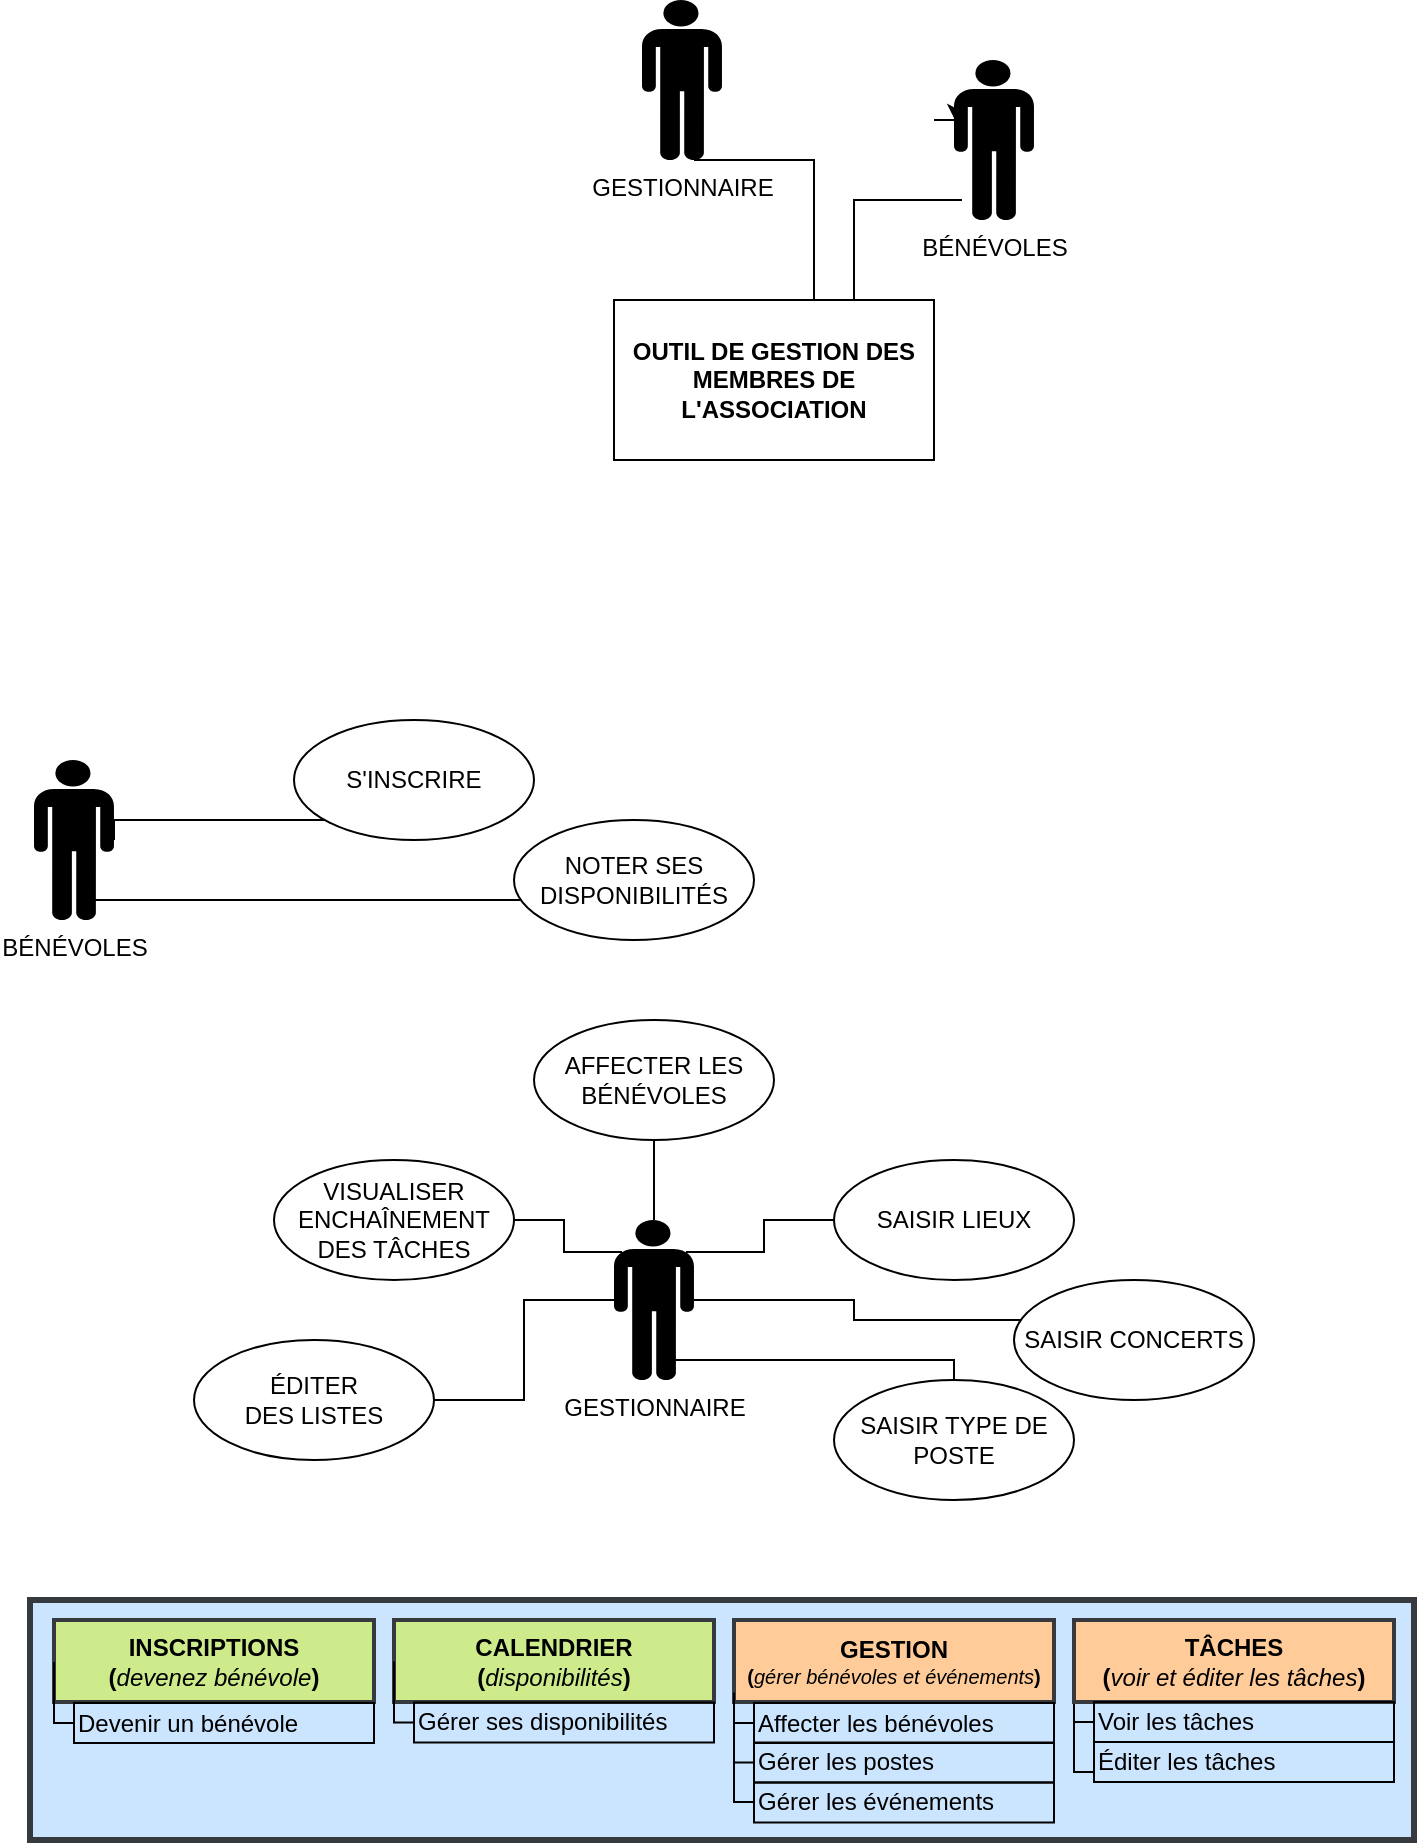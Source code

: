 <mxfile version="15.3.8" type="github">
  <diagram id="C5RBs43oDa-KdzZeNtuy" name="Page-1">
    <mxGraphModel dx="865" dy="479" grid="1" gridSize="10" guides="1" tooltips="1" connect="1" arrows="1" fold="1" page="1" pageScale="1" pageWidth="827" pageHeight="1169" math="0" shadow="0">
      <root>
        <mxCell id="WIyWlLk6GJQsqaUBKTNV-0" />
        <mxCell id="WIyWlLk6GJQsqaUBKTNV-1" parent="WIyWlLk6GJQsqaUBKTNV-0" />
        <mxCell id="_pYosGrHa2MGI-XEjOZO-3" value="&lt;b&gt;OUTIL DE GESTION DES MEMBRES DE L&#39;ASSOCIATION&lt;/b&gt;" style="whiteSpace=wrap;html=1;" vertex="1" parent="WIyWlLk6GJQsqaUBKTNV-1">
          <mxGeometry x="360" y="240" width="160" height="80" as="geometry" />
        </mxCell>
        <mxCell id="_pYosGrHa2MGI-XEjOZO-16" style="edgeStyle=orthogonalEdgeStyle;rounded=0;orthogonalLoop=1;jettySize=auto;html=1;exitX=0.65;exitY=1;exitDx=0;exitDy=0;exitPerimeter=0;entryX=0.625;entryY=0;entryDx=0;entryDy=0;entryPerimeter=0;endArrow=none;endFill=0;" edge="1" parent="WIyWlLk6GJQsqaUBKTNV-1" source="_pYosGrHa2MGI-XEjOZO-8" target="_pYosGrHa2MGI-XEjOZO-3">
          <mxGeometry relative="1" as="geometry">
            <Array as="points">
              <mxPoint x="460" y="170" />
            </Array>
          </mxGeometry>
        </mxCell>
        <mxCell id="_pYosGrHa2MGI-XEjOZO-8" value="GESTIONNAIRE" style="shape=mxgraph.signs.people.man_1;html=1;pointerEvents=1;fillColor=#000000;strokeColor=none;verticalLabelPosition=bottom;verticalAlign=top;align=center;sketch=0;" vertex="1" parent="WIyWlLk6GJQsqaUBKTNV-1">
          <mxGeometry x="374" y="90" width="40" height="80" as="geometry" />
        </mxCell>
        <mxCell id="_pYosGrHa2MGI-XEjOZO-14" style="edgeStyle=orthogonalEdgeStyle;rounded=0;orthogonalLoop=1;jettySize=auto;html=1;exitX=0.35;exitY=1;exitDx=0;exitDy=0;exitPerimeter=0;entryX=0.75;entryY=0;entryDx=0;entryDy=0;endArrow=none;endFill=0;" edge="1" parent="WIyWlLk6GJQsqaUBKTNV-1" target="_pYosGrHa2MGI-XEjOZO-3">
          <mxGeometry relative="1" as="geometry">
            <mxPoint x="534" y="190" as="sourcePoint" />
            <Array as="points">
              <mxPoint x="480" y="190" />
            </Array>
          </mxGeometry>
        </mxCell>
        <mxCell id="_pYosGrHa2MGI-XEjOZO-12" style="edgeStyle=orthogonalEdgeStyle;rounded=0;orthogonalLoop=1;jettySize=auto;html=1;exitX=0;exitY=0.5;exitDx=0;exitDy=0;exitPerimeter=0;entryX=0.275;entryY=0.513;entryDx=0;entryDy=0;entryPerimeter=0;" edge="1" parent="WIyWlLk6GJQsqaUBKTNV-1">
          <mxGeometry relative="1" as="geometry">
            <mxPoint x="520" y="150" as="sourcePoint" />
            <mxPoint x="531" y="151.04" as="targetPoint" />
          </mxGeometry>
        </mxCell>
        <mxCell id="_pYosGrHa2MGI-XEjOZO-35" style="edgeStyle=orthogonalEdgeStyle;rounded=0;orthogonalLoop=1;jettySize=auto;html=1;exitX=0.65;exitY=1;exitDx=0;exitDy=0;exitPerimeter=0;endArrow=none;endFill=0;" edge="1" parent="WIyWlLk6GJQsqaUBKTNV-1" source="_pYosGrHa2MGI-XEjOZO-23" target="_pYosGrHa2MGI-XEjOZO-33">
          <mxGeometry relative="1" as="geometry">
            <Array as="points">
              <mxPoint x="386" y="770" />
              <mxPoint x="530" y="770" />
            </Array>
          </mxGeometry>
        </mxCell>
        <mxCell id="_pYosGrHa2MGI-XEjOZO-36" style="edgeStyle=orthogonalEdgeStyle;rounded=0;orthogonalLoop=1;jettySize=auto;html=1;exitX=1;exitY=0.5;exitDx=0;exitDy=0;exitPerimeter=0;entryX=0;entryY=0;entryDx=0;entryDy=0;endArrow=none;endFill=0;" edge="1" parent="WIyWlLk6GJQsqaUBKTNV-1" source="_pYosGrHa2MGI-XEjOZO-23" target="_pYosGrHa2MGI-XEjOZO-32">
          <mxGeometry relative="1" as="geometry">
            <Array as="points">
              <mxPoint x="480" y="740" />
              <mxPoint x="480" y="750" />
              <mxPoint x="578" y="750" />
            </Array>
          </mxGeometry>
        </mxCell>
        <mxCell id="_pYosGrHa2MGI-XEjOZO-37" style="edgeStyle=orthogonalEdgeStyle;rounded=0;orthogonalLoop=1;jettySize=auto;html=1;exitX=0.9;exitY=0.2;exitDx=0;exitDy=0;exitPerimeter=0;endArrow=none;endFill=0;" edge="1" parent="WIyWlLk6GJQsqaUBKTNV-1" source="_pYosGrHa2MGI-XEjOZO-23" target="_pYosGrHa2MGI-XEjOZO-31">
          <mxGeometry relative="1" as="geometry" />
        </mxCell>
        <mxCell id="_pYosGrHa2MGI-XEjOZO-39" style="edgeStyle=orthogonalEdgeStyle;rounded=0;orthogonalLoop=1;jettySize=auto;html=1;exitX=0.5;exitY=0;exitDx=0;exitDy=0;exitPerimeter=0;endArrow=none;endFill=0;entryX=0.5;entryY=1;entryDx=0;entryDy=0;" edge="1" parent="WIyWlLk6GJQsqaUBKTNV-1" source="_pYosGrHa2MGI-XEjOZO-23" target="_pYosGrHa2MGI-XEjOZO-38">
          <mxGeometry relative="1" as="geometry">
            <mxPoint x="380" y="670" as="targetPoint" />
          </mxGeometry>
        </mxCell>
        <mxCell id="_pYosGrHa2MGI-XEjOZO-42" style="edgeStyle=orthogonalEdgeStyle;rounded=0;orthogonalLoop=1;jettySize=auto;html=1;exitX=0.1;exitY=0.2;exitDx=0;exitDy=0;exitPerimeter=0;entryX=1;entryY=0.5;entryDx=0;entryDy=0;endArrow=none;endFill=0;" edge="1" parent="WIyWlLk6GJQsqaUBKTNV-1" source="_pYosGrHa2MGI-XEjOZO-23" target="_pYosGrHa2MGI-XEjOZO-40">
          <mxGeometry relative="1" as="geometry" />
        </mxCell>
        <mxCell id="_pYosGrHa2MGI-XEjOZO-43" style="edgeStyle=orthogonalEdgeStyle;rounded=0;orthogonalLoop=1;jettySize=auto;html=1;exitX=0;exitY=0.5;exitDx=0;exitDy=0;exitPerimeter=0;endArrow=none;endFill=0;" edge="1" parent="WIyWlLk6GJQsqaUBKTNV-1" source="_pYosGrHa2MGI-XEjOZO-23" target="_pYosGrHa2MGI-XEjOZO-41">
          <mxGeometry relative="1" as="geometry" />
        </mxCell>
        <mxCell id="_pYosGrHa2MGI-XEjOZO-23" value="GESTIONNAIRE" style="shape=mxgraph.signs.people.man_1;html=1;pointerEvents=1;fillColor=#000000;strokeColor=none;verticalLabelPosition=bottom;verticalAlign=top;align=center;sketch=0;" vertex="1" parent="WIyWlLk6GJQsqaUBKTNV-1">
          <mxGeometry x="360" y="700" width="40" height="80" as="geometry" />
        </mxCell>
        <mxCell id="_pYosGrHa2MGI-XEjOZO-24" value="BÉNÉVOLES" style="shape=mxgraph.signs.people.man_1;html=1;pointerEvents=1;fillColor=#000000;strokeColor=none;verticalLabelPosition=bottom;verticalAlign=top;align=center;sketch=0;" vertex="1" parent="WIyWlLk6GJQsqaUBKTNV-1">
          <mxGeometry x="530" y="120" width="40" height="80" as="geometry" />
        </mxCell>
        <mxCell id="_pYosGrHa2MGI-XEjOZO-28" style="edgeStyle=orthogonalEdgeStyle;rounded=0;orthogonalLoop=1;jettySize=auto;html=1;exitX=1;exitY=0.5;exitDx=0;exitDy=0;exitPerimeter=0;entryX=0;entryY=1;entryDx=0;entryDy=0;endArrow=none;endFill=0;" edge="1" parent="WIyWlLk6GJQsqaUBKTNV-1" source="_pYosGrHa2MGI-XEjOZO-25" target="_pYosGrHa2MGI-XEjOZO-26">
          <mxGeometry relative="1" as="geometry">
            <Array as="points">
              <mxPoint x="110" y="500" />
              <mxPoint x="223" y="500" />
              <mxPoint x="223" y="501" />
            </Array>
          </mxGeometry>
        </mxCell>
        <mxCell id="_pYosGrHa2MGI-XEjOZO-29" style="edgeStyle=orthogonalEdgeStyle;rounded=0;orthogonalLoop=1;jettySize=auto;html=1;exitX=0.65;exitY=1;exitDx=0;exitDy=0;exitPerimeter=0;endArrow=none;endFill=0;" edge="1" parent="WIyWlLk6GJQsqaUBKTNV-1" source="_pYosGrHa2MGI-XEjOZO-25">
          <mxGeometry relative="1" as="geometry">
            <mxPoint x="360" y="500" as="targetPoint" />
            <Array as="points">
              <mxPoint x="96" y="540" />
              <mxPoint x="360" y="540" />
            </Array>
          </mxGeometry>
        </mxCell>
        <mxCell id="_pYosGrHa2MGI-XEjOZO-25" value="BÉNÉVOLES" style="shape=mxgraph.signs.people.man_1;html=1;pointerEvents=1;fillColor=#000000;strokeColor=none;verticalLabelPosition=bottom;verticalAlign=top;align=center;sketch=0;" vertex="1" parent="WIyWlLk6GJQsqaUBKTNV-1">
          <mxGeometry x="70" y="470" width="40" height="80" as="geometry" />
        </mxCell>
        <mxCell id="_pYosGrHa2MGI-XEjOZO-26" value="S&#39;INSCRIRE" style="ellipse;whiteSpace=wrap;html=1;" vertex="1" parent="WIyWlLk6GJQsqaUBKTNV-1">
          <mxGeometry x="200" y="450" width="120" height="60" as="geometry" />
        </mxCell>
        <mxCell id="_pYosGrHa2MGI-XEjOZO-27" value="&lt;div&gt;NOTER SES&lt;/div&gt;&lt;div&gt;DISPONIBILITÉS&lt;br&gt;&lt;/div&gt;" style="ellipse;whiteSpace=wrap;html=1;" vertex="1" parent="WIyWlLk6GJQsqaUBKTNV-1">
          <mxGeometry x="310" y="500" width="120" height="60" as="geometry" />
        </mxCell>
        <mxCell id="_pYosGrHa2MGI-XEjOZO-31" value="SAISIR LIEUX" style="ellipse;whiteSpace=wrap;html=1;" vertex="1" parent="WIyWlLk6GJQsqaUBKTNV-1">
          <mxGeometry x="470" y="670" width="120" height="60" as="geometry" />
        </mxCell>
        <mxCell id="_pYosGrHa2MGI-XEjOZO-32" value="SAISIR CONCERTS" style="ellipse;whiteSpace=wrap;html=1;" vertex="1" parent="WIyWlLk6GJQsqaUBKTNV-1">
          <mxGeometry x="560" y="730" width="120" height="60" as="geometry" />
        </mxCell>
        <mxCell id="_pYosGrHa2MGI-XEjOZO-33" value="&lt;div&gt;SAISIR TYPE DE&lt;/div&gt;&lt;div&gt;POSTE&lt;br&gt;&lt;/div&gt;" style="ellipse;whiteSpace=wrap;html=1;" vertex="1" parent="WIyWlLk6GJQsqaUBKTNV-1">
          <mxGeometry x="470" y="780" width="120" height="60" as="geometry" />
        </mxCell>
        <mxCell id="_pYosGrHa2MGI-XEjOZO-38" value="&lt;div&gt;AFFECTER LES&lt;/div&gt;&lt;div&gt;BÉNÉVOLES&lt;br&gt;&lt;/div&gt;" style="ellipse;whiteSpace=wrap;html=1;" vertex="1" parent="WIyWlLk6GJQsqaUBKTNV-1">
          <mxGeometry x="320" y="600" width="120" height="60" as="geometry" />
        </mxCell>
        <mxCell id="_pYosGrHa2MGI-XEjOZO-40" value="&lt;div&gt;VISUALISER&lt;/div&gt;&lt;div&gt;ENCHAÎNEMENT&lt;/div&gt;&lt;div&gt;DES TÂCHES&lt;/div&gt;" style="ellipse;whiteSpace=wrap;html=1;" vertex="1" parent="WIyWlLk6GJQsqaUBKTNV-1">
          <mxGeometry x="190" y="670" width="120" height="60" as="geometry" />
        </mxCell>
        <mxCell id="_pYosGrHa2MGI-XEjOZO-41" value="&lt;div&gt;ÉDITER&lt;/div&gt;&lt;div&gt;DES LISTES&lt;br&gt;&lt;/div&gt;" style="ellipse;whiteSpace=wrap;html=1;" vertex="1" parent="WIyWlLk6GJQsqaUBKTNV-1">
          <mxGeometry x="150" y="760" width="120" height="60" as="geometry" />
        </mxCell>
        <mxCell id="_pYosGrHa2MGI-XEjOZO-44" value="" style="whiteSpace=wrap;html=1;fillColor=#cce5ff;strokeColor=#36393d;strokeWidth=3;" vertex="1" parent="WIyWlLk6GJQsqaUBKTNV-1">
          <mxGeometry x="68" y="890" width="692" height="120" as="geometry" />
        </mxCell>
        <mxCell id="_pYosGrHa2MGI-XEjOZO-80" style="edgeStyle=orthogonalEdgeStyle;rounded=0;orthogonalLoop=1;jettySize=auto;html=1;exitX=0;exitY=0.75;exitDx=0;exitDy=0;entryX=0;entryY=0.5;entryDx=0;entryDy=0;endArrow=none;endFill=0;" edge="1" parent="WIyWlLk6GJQsqaUBKTNV-1" source="_pYosGrHa2MGI-XEjOZO-55" target="_pYosGrHa2MGI-XEjOZO-74">
          <mxGeometry relative="1" as="geometry">
            <Array as="points">
              <mxPoint x="420" y="952" />
            </Array>
          </mxGeometry>
        </mxCell>
        <mxCell id="_pYosGrHa2MGI-XEjOZO-55" value="&lt;div&gt;&lt;b&gt;GESTION&lt;/b&gt;&lt;/div&gt;&lt;div style=&quot;font-size: 10px&quot;&gt;&lt;b&gt;(&lt;/b&gt;&lt;i&gt;gérer bénévoles et événements&lt;/i&gt;&lt;b&gt;)&lt;/b&gt;&lt;br&gt;&lt;/div&gt;" style="whiteSpace=wrap;html=1;fillColor=#ffcc99;strokeColor=#36393d;strokeWidth=2;" vertex="1" parent="WIyWlLk6GJQsqaUBKTNV-1">
          <mxGeometry x="420" y="900" width="160" height="41" as="geometry" />
        </mxCell>
        <mxCell id="_pYosGrHa2MGI-XEjOZO-65" style="edgeStyle=orthogonalEdgeStyle;rounded=0;orthogonalLoop=1;jettySize=auto;html=1;entryX=0;entryY=0.75;entryDx=0;entryDy=0;endArrow=none;endFill=0;exitX=0;exitY=1;exitDx=0;exitDy=0;" edge="1" parent="WIyWlLk6GJQsqaUBKTNV-1" source="_pYosGrHa2MGI-XEjOZO-57" target="_pYosGrHa2MGI-XEjOZO-62">
          <mxGeometry relative="1" as="geometry">
            <Array as="points">
              <mxPoint x="590" y="976" />
            </Array>
          </mxGeometry>
        </mxCell>
        <mxCell id="_pYosGrHa2MGI-XEjOZO-67" style="edgeStyle=orthogonalEdgeStyle;rounded=0;orthogonalLoop=1;jettySize=auto;html=1;exitX=0;exitY=1;exitDx=0;exitDy=0;entryX=0;entryY=0.5;entryDx=0;entryDy=0;endArrow=none;endFill=0;" edge="1" parent="WIyWlLk6GJQsqaUBKTNV-1" source="_pYosGrHa2MGI-XEjOZO-57" target="_pYosGrHa2MGI-XEjOZO-61">
          <mxGeometry relative="1" as="geometry" />
        </mxCell>
        <mxCell id="_pYosGrHa2MGI-XEjOZO-68" style="edgeStyle=orthogonalEdgeStyle;rounded=0;orthogonalLoop=1;jettySize=auto;html=1;exitX=0;exitY=0.5;exitDx=0;exitDy=0;entryX=0;entryY=0.5;entryDx=0;entryDy=0;endArrow=none;endFill=0;" edge="1" parent="WIyWlLk6GJQsqaUBKTNV-1" source="_pYosGrHa2MGI-XEjOZO-57" target="_pYosGrHa2MGI-XEjOZO-61">
          <mxGeometry relative="1" as="geometry">
            <Array as="points">
              <mxPoint x="590" y="951" />
            </Array>
          </mxGeometry>
        </mxCell>
        <mxCell id="_pYosGrHa2MGI-XEjOZO-57" value="&lt;div&gt;&lt;b&gt;TÂCHES&lt;/b&gt;&lt;/div&gt;&lt;div&gt;&lt;b&gt;(&lt;/b&gt;&lt;i&gt;voir et éditer les tâches&lt;/i&gt;&lt;b&gt;)&lt;/b&gt;&lt;br&gt;&lt;/div&gt;" style="whiteSpace=wrap;html=1;fillColor=#ffcc99;strokeColor=#36393d;strokeWidth=2;" vertex="1" parent="WIyWlLk6GJQsqaUBKTNV-1">
          <mxGeometry x="590" y="900" width="160" height="41" as="geometry" />
        </mxCell>
        <mxCell id="_pYosGrHa2MGI-XEjOZO-58" value="&lt;div&gt;&lt;b&gt;INSCRIPTIONS&lt;/b&gt;&lt;/div&gt;&lt;div&gt;&lt;b&gt;(&lt;/b&gt;&lt;i&gt;devenez bénévole&lt;/i&gt;&lt;b&gt;)&lt;/b&gt;&lt;br&gt;&lt;b&gt;&lt;/b&gt;&lt;/div&gt;" style="whiteSpace=wrap;html=1;fillColor=#cdeb8b;strokeColor=#36393d;strokeWidth=2;" vertex="1" parent="WIyWlLk6GJQsqaUBKTNV-1">
          <mxGeometry x="80" y="900" width="160" height="41" as="geometry" />
        </mxCell>
        <mxCell id="_pYosGrHa2MGI-XEjOZO-59" value="&lt;div&gt;&lt;b&gt;CALENDRIER&lt;/b&gt;&lt;/div&gt;&lt;div&gt;&lt;b&gt;(&lt;/b&gt;&lt;i&gt;disponibilités&lt;/i&gt;&lt;b&gt;)&lt;/b&gt;&lt;br&gt;&lt;b&gt;&lt;/b&gt;&lt;/div&gt;" style="whiteSpace=wrap;html=1;fillColor=#cdeb8b;strokeColor=#36393d;strokeWidth=2;" vertex="1" parent="WIyWlLk6GJQsqaUBKTNV-1">
          <mxGeometry x="250" y="900" width="160" height="41" as="geometry" />
        </mxCell>
        <mxCell id="_pYosGrHa2MGI-XEjOZO-61" value="Voir les tâches" style="whiteSpace=wrap;html=1;fillColor=none;strokeWidth=1;align=left;" vertex="1" parent="WIyWlLk6GJQsqaUBKTNV-1">
          <mxGeometry x="600" y="941" width="150" height="20" as="geometry" />
        </mxCell>
        <mxCell id="_pYosGrHa2MGI-XEjOZO-62" value="&lt;div&gt;Éditer les tâches&lt;br&gt;&lt;/div&gt;" style="whiteSpace=wrap;html=1;fillColor=none;strokeWidth=1;align=left;" vertex="1" parent="WIyWlLk6GJQsqaUBKTNV-1">
          <mxGeometry x="600" y="961" width="150" height="20" as="geometry" />
        </mxCell>
        <mxCell id="_pYosGrHa2MGI-XEjOZO-72" style="edgeStyle=orthogonalEdgeStyle;rounded=0;orthogonalLoop=1;jettySize=auto;html=1;exitX=0;exitY=0.5;exitDx=0;exitDy=0;entryX=0;entryY=0.5;entryDx=0;entryDy=0;endArrow=none;endFill=0;" edge="1" parent="WIyWlLk6GJQsqaUBKTNV-1" target="_pYosGrHa2MGI-XEjOZO-73">
          <mxGeometry relative="1" as="geometry">
            <mxPoint x="250" y="920.75" as="sourcePoint" />
            <Array as="points">
              <mxPoint x="250" y="951.25" />
            </Array>
          </mxGeometry>
        </mxCell>
        <mxCell id="_pYosGrHa2MGI-XEjOZO-73" value="Gérer ses disponibilités" style="whiteSpace=wrap;html=1;fillColor=none;strokeWidth=1;align=left;" vertex="1" parent="WIyWlLk6GJQsqaUBKTNV-1">
          <mxGeometry x="260" y="941.25" width="150" height="20" as="geometry" />
        </mxCell>
        <mxCell id="_pYosGrHa2MGI-XEjOZO-74" value="Affecter les bénévoles" style="whiteSpace=wrap;html=1;fillColor=none;strokeWidth=1;align=left;" vertex="1" parent="WIyWlLk6GJQsqaUBKTNV-1">
          <mxGeometry x="430" y="941.5" width="150" height="20" as="geometry" />
        </mxCell>
        <mxCell id="_pYosGrHa2MGI-XEjOZO-77" style="edgeStyle=orthogonalEdgeStyle;rounded=0;orthogonalLoop=1;jettySize=auto;html=1;entryX=0;entryY=0.75;entryDx=0;entryDy=0;endArrow=none;endFill=0;exitX=0;exitY=1;exitDx=0;exitDy=0;" edge="1" parent="WIyWlLk6GJQsqaUBKTNV-1">
          <mxGeometry relative="1" as="geometry">
            <mxPoint x="420" y="936.25" as="sourcePoint" />
            <Array as="points">
              <mxPoint x="420" y="971.25" />
            </Array>
            <mxPoint x="430" y="971.25" as="targetPoint" />
          </mxGeometry>
        </mxCell>
        <mxCell id="_pYosGrHa2MGI-XEjOZO-78" value="Gérer les postes" style="whiteSpace=wrap;html=1;fillColor=none;strokeWidth=1;align=left;" vertex="1" parent="WIyWlLk6GJQsqaUBKTNV-1">
          <mxGeometry x="430" y="961.25" width="150" height="20" as="geometry" />
        </mxCell>
        <mxCell id="_pYosGrHa2MGI-XEjOZO-81" style="edgeStyle=orthogonalEdgeStyle;rounded=0;orthogonalLoop=1;jettySize=auto;html=1;exitX=0;exitY=0.5;exitDx=0;exitDy=0;entryX=0;entryY=0.5;entryDx=0;entryDy=0;endArrow=none;endFill=0;" edge="1" parent="WIyWlLk6GJQsqaUBKTNV-1" target="_pYosGrHa2MGI-XEjOZO-82">
          <mxGeometry relative="1" as="geometry">
            <mxPoint x="80" y="921" as="sourcePoint" />
            <Array as="points">
              <mxPoint x="80" y="951.5" />
            </Array>
          </mxGeometry>
        </mxCell>
        <mxCell id="_pYosGrHa2MGI-XEjOZO-82" value="Devenir un bénévole" style="whiteSpace=wrap;html=1;fillColor=none;strokeWidth=1;align=left;" vertex="1" parent="WIyWlLk6GJQsqaUBKTNV-1">
          <mxGeometry x="90" y="941.5" width="150" height="20" as="geometry" />
        </mxCell>
        <mxCell id="_pYosGrHa2MGI-XEjOZO-83" style="edgeStyle=orthogonalEdgeStyle;rounded=0;orthogonalLoop=1;jettySize=auto;html=1;entryX=0;entryY=0.75;entryDx=0;entryDy=0;endArrow=none;endFill=0;exitX=0;exitY=1;exitDx=0;exitDy=0;" edge="1" parent="WIyWlLk6GJQsqaUBKTNV-1" target="_pYosGrHa2MGI-XEjOZO-84">
          <mxGeometry relative="1" as="geometry">
            <mxPoint x="420" y="961" as="sourcePoint" />
            <Array as="points">
              <mxPoint x="420" y="991" />
              <mxPoint x="430" y="991" />
            </Array>
          </mxGeometry>
        </mxCell>
        <mxCell id="_pYosGrHa2MGI-XEjOZO-84" value="Gérer les événements" style="whiteSpace=wrap;html=1;fillColor=none;strokeWidth=1;align=left;" vertex="1" parent="WIyWlLk6GJQsqaUBKTNV-1">
          <mxGeometry x="430" y="981.25" width="150" height="20" as="geometry" />
        </mxCell>
      </root>
    </mxGraphModel>
  </diagram>
</mxfile>
